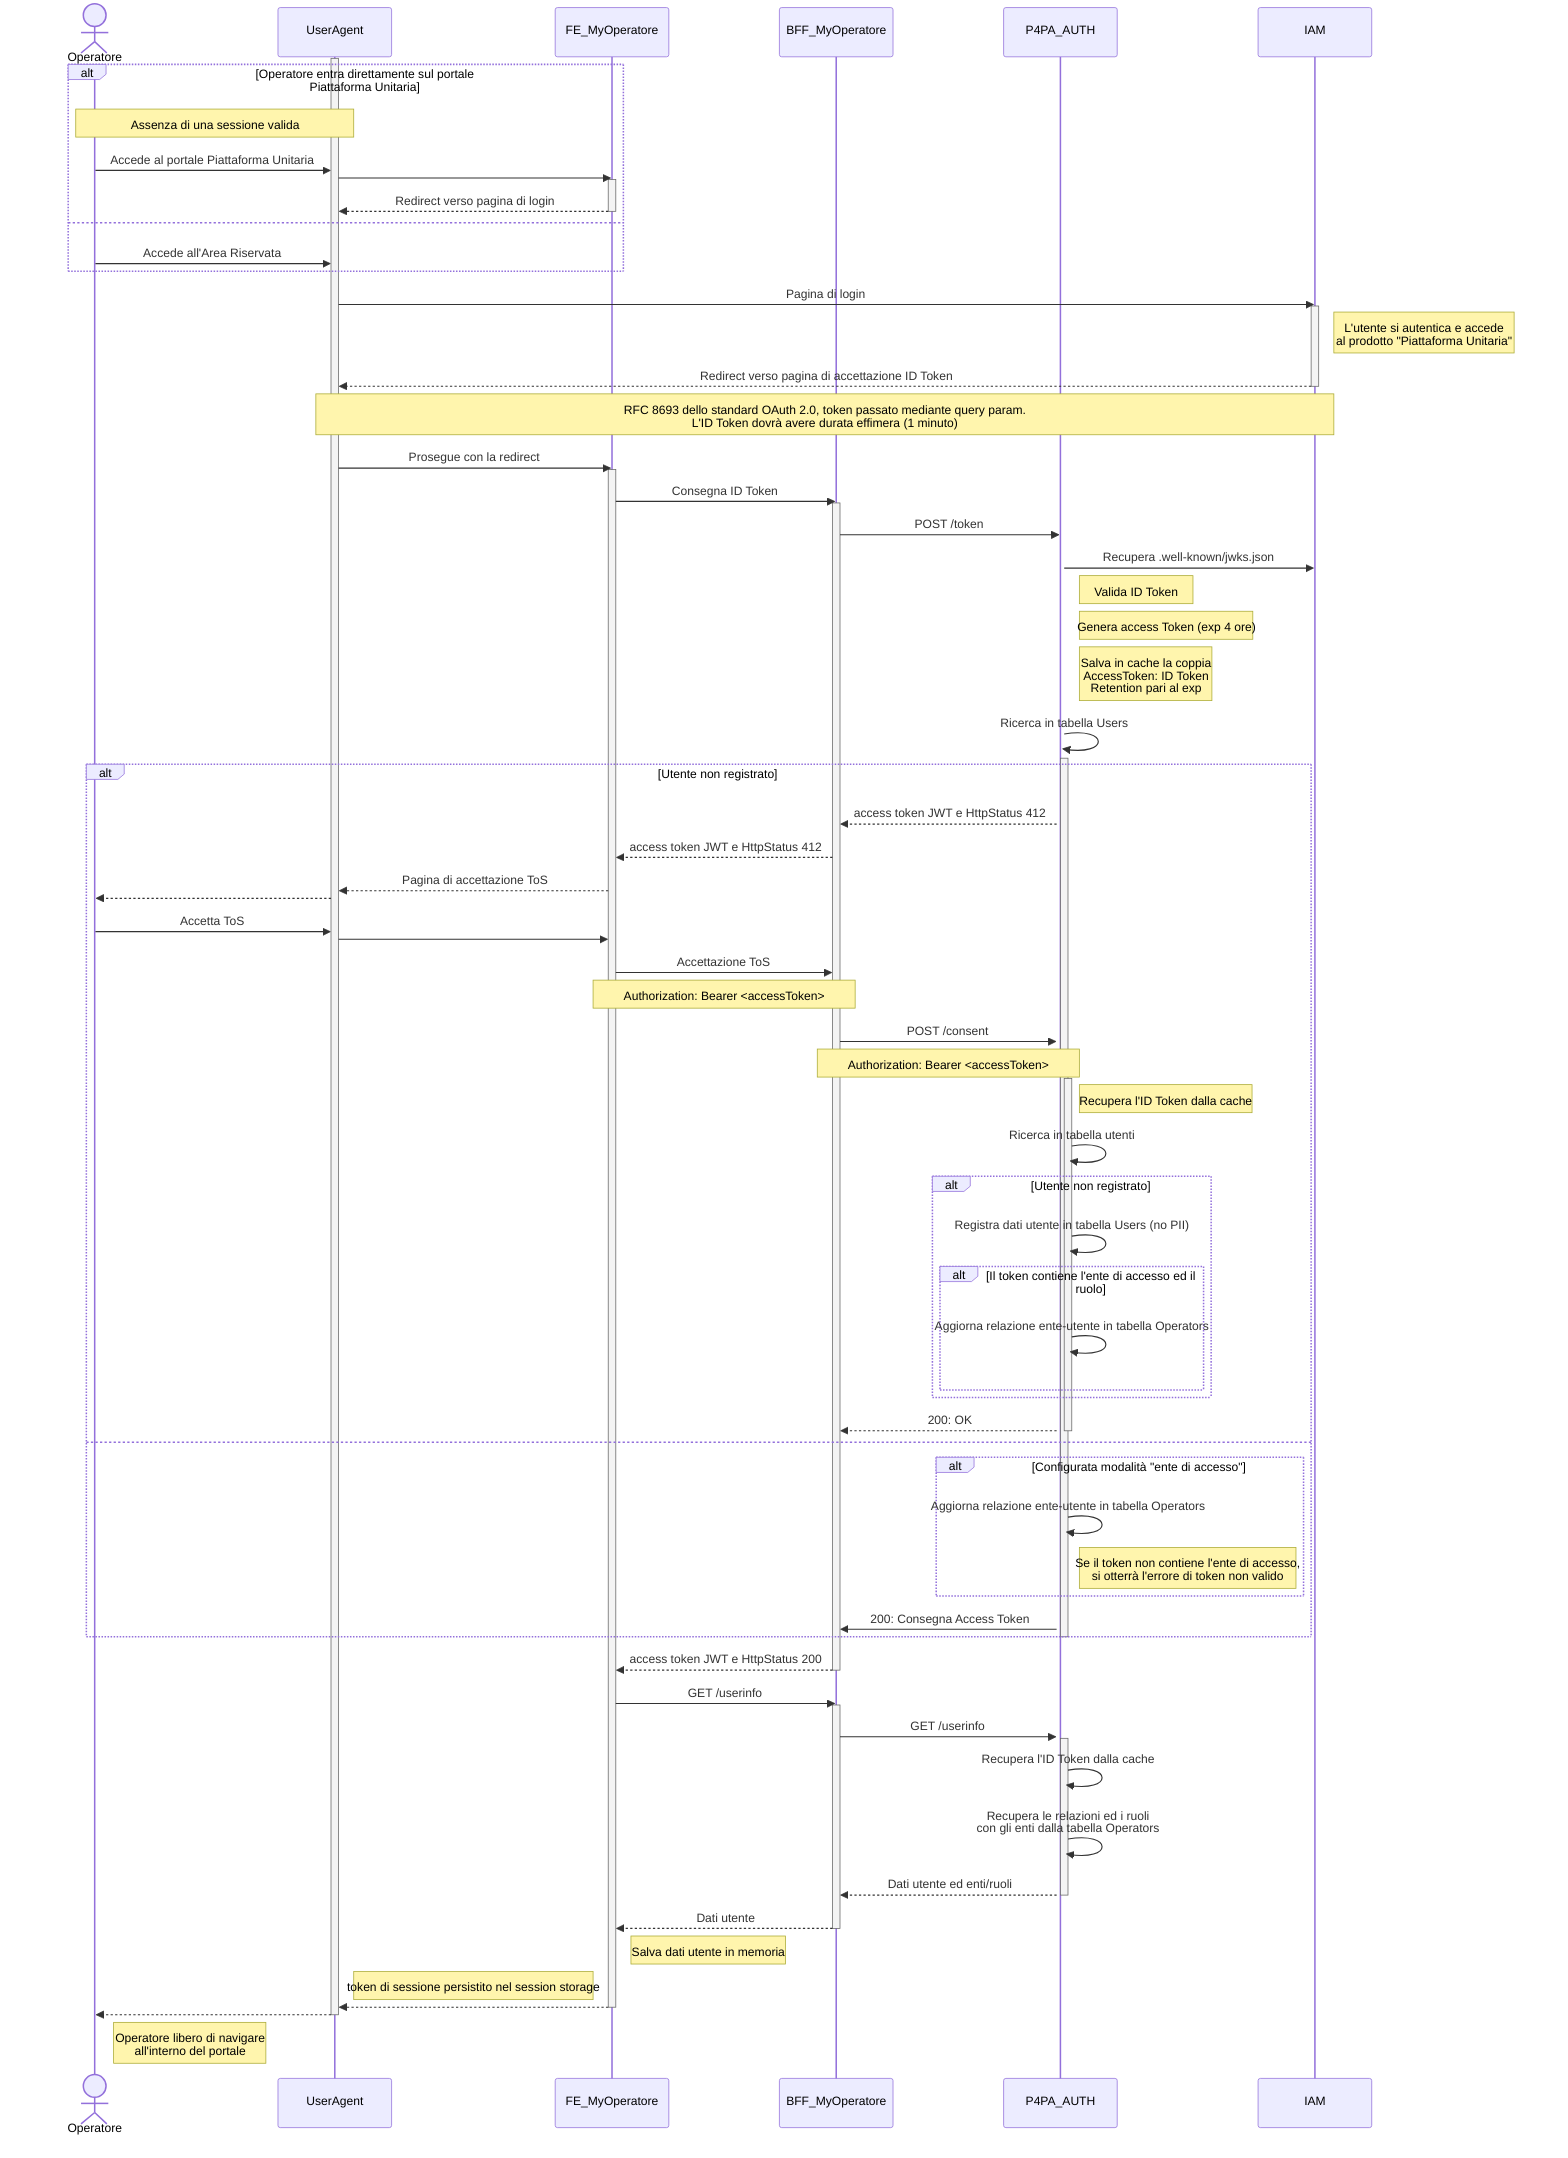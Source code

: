 sequenceDiagram
    actor Operatore
    participant UserAgent
    participant FE as FE_MyOperatore
    participant BFF as BFF_MyOperatore
    participant AUTH as P4PA_AUTH
    participant IAM

    activate UserAgent
        alt Operatore entra direttamente sul portale Piattaforma Unitaria
            note over Operatore, UserAgent: Assenza di una sessione valida
            Operatore ->> UserAgent: Accede al portale Piattaforma Unitaria

            UserAgent ->> FE: #
            activate FE
                FE -->> UserAgent: Redirect verso pagina di login
            deactivate FE
        else
            Operatore ->> UserAgent: Accede all'Area Riservata
        end

        UserAgent ->> IAM: Pagina di login
        activate IAM
            note right of IAM: L'utente si autentica e accede<br />al prodotto "Piattaforma Unitaria"
            IAM -->> UserAgent: Redirect verso pagina di accettazione ID Token
        deactivate IAM
        note over UserAgent, IAM: RFC 8693 dello standard OAuth 2.0, token passato mediante query param.<BR />L'ID Token dovrà avere durata effimera (1 minuto)

        UserAgent ->> FE: Prosegue con la redirect
        activate FE
            FE ->> BFF: Consegna ID Token
            activate BFF
                BFF ->> AUTH: POST /token
                activate AUTH
                    AUTH ->> IAM: Recupera .well-known/jwks.json
                    note right of AUTH: Valida ID Token
                    note right of AUTH: Genera access Token (exp 4 ore)
                    note right of AUTH: Salva in cache la coppia<BR />AccessToken: ID Token<BR />Retention pari al exp
                    AUTH ->> AUTH: Ricerca in tabella Users
                    activate AUTH
                        alt Utente non registrato
                            AUTH -->> BFF: access token JWT e HttpStatus 412
                            BFF -->> FE: access token JWT e HttpStatus 412
                            FE -->> UserAgent: Pagina di accettazione ToS
                            UserAgent -->> Operatore: #
                            Operatore ->> UserAgent: Accetta ToS
                            UserAgent ->> FE: #
                            FE ->> BFF: Accettazione ToS
                            note over FE, BFF: Authorization: Bearer <accessToken>
                            BFF ->> AUTH: POST /consent
                            note over BFF, AUTH: Authorization: Bearer <accessToken>
                            activate AUTH
                                note right of AUTH: Recupera l'ID Token dalla cache
                                AUTH ->> AUTH: Ricerca in tabella utenti

                                alt Utente non registrato
                                    AUTH ->> AUTH: Registra dati utente in tabella Users (no PII)
                                    alt Il token contiene l'ente di accesso ed il ruolo
                                        AUTH ->> AUTH: Aggiorna relazione ente-utente in tabella Operators
                                    end
                                end

                                AUTH -->> BFF: 200: OK
                            deactivate AUTH
                        else
                            alt Configurata modalità "ente di accesso"
                                AUTH ->> AUTH: Aggiorna relazione ente-utente in tabella Operators
                                note right of AUTH: Se il token non contiene l'ente di accesso,<BR />si otterrà l'errore di token non valido
                            end
                            AUTH ->> BFF: 200: Consegna Access Token
                        end

                    deactivate AUTH
                BFF -->> FE: access token JWT e HttpStatus 200
            deactivate BFF

            FE ->> BFF: GET /userinfo
            activate BFF
                BFF ->> AUTH: GET /userinfo
                activate AUTH
                    AUTH ->> AUTH: Recupera l'ID Token dalla cache
                    AUTH ->> AUTH: Recupera le relazioni ed i ruoli<BR />con gli enti dalla tabella Operators
                    AUTH -->> BFF: Dati utente ed enti/ruoli
                deactivate AUTH
            BFF -->> FE: Dati utente
            deactivate BFF
            note right of FE: Salva dati utente in memoria

            note right of UserAgent: token di sessione persistito nel session storage
            FE -->> UserAgent: #
        deactivate FE

        UserAgent -->> Operatore: #
    deactivate UserAgent

    note right of Operatore: Operatore libero di navigare<BR />all'interno del portale